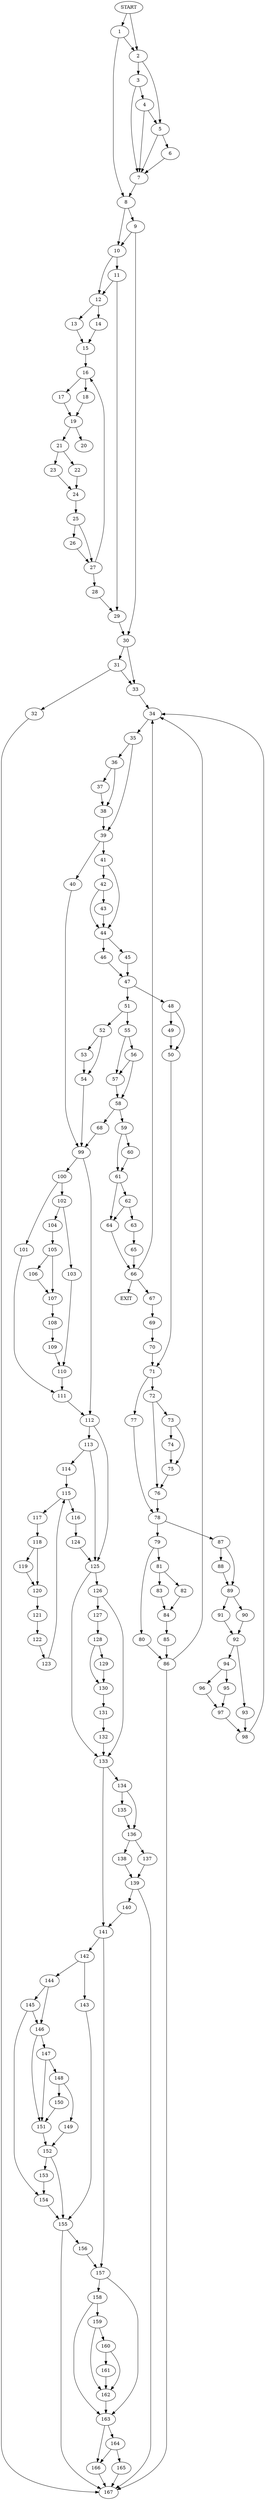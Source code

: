 digraph { 
0 [label="START"];
1;
2;
3;
4;
5;
6;
7;
8;
9;
10;
11;
12;
13;
14;
15;
16;
17;
18;
19;
20;
21;
22;
23;
24;
25;
26;
27;
28;
29;
30;
31;
32;
33;
34;
35;
36;
37;
38;
39;
40;
41;
42;
43;
44;
45;
46;
47;
48;
49;
50;
51;
52;
53;
54;
55;
56;
57;
58;
59;
60;
61;
62;
63;
64;
65;
66;
67;
68;
69;
70;
71;
72;
73;
74;
75;
76;
77;
78;
79;
80;
81;
82;
83;
84;
85;
86;
87;
88;
89;
90;
91;
92;
93;
94;
95;
96;
97;
98;
99;
100;
101;
102;
103;
104;
105;
106;
107;
108;
109;
110;
111;
112;
113;
114;
115;
116;
117;
118;
119;
120;
121;
122;
123;
124;
125;
126;
127;
128;
129;
130;
131;
132;
133;
134;
135;
136;
137;
138;
139;
140;
141;
142;
143;
144;
145;
146;
147;
148;
149;
150;
151;
152;
153;
154;
155;
156;
157;
158;
159;
160;
161;
162;
163;
164;
165;
166;
167;
168[label="EXIT"];
0 -> 2;
0 -> 1;
1 -> 2;
1 -> 8;
2 -> 5;
2 -> 3;
3 -> 7;
3 -> 4;
4 -> 5;
4 -> 7;
5 -> 6;
5 -> 7;
6 -> 7;
7 -> 8;
8 -> 10;
8 -> 9;
9 -> 10;
9 -> 30;
10 -> 12;
10 -> 11;
11 -> 12;
11 -> 29;
12 -> 13;
12 -> 14;
13 -> 15;
14 -> 15;
15 -> 16;
16 -> 17;
16 -> 18;
17 -> 19;
18 -> 19;
19 -> 20;
19 -> 21;
21 -> 22;
21 -> 23;
22 -> 24;
23 -> 24;
24 -> 25;
25 -> 27;
25 -> 26;
26 -> 27;
27 -> 16;
27 -> 28;
28 -> 29;
29 -> 30;
30 -> 31;
30 -> 33;
31 -> 32;
31 -> 33;
32 -> 167;
33 -> 34;
34 -> 35;
35 -> 36;
35 -> 39;
36 -> 37;
36 -> 38;
37 -> 38;
38 -> 39;
39 -> 40;
39 -> 41;
40 -> 99;
41 -> 42;
41 -> 44;
42 -> 43;
42 -> 44;
43 -> 44;
44 -> 45;
44 -> 46;
45 -> 47;
46 -> 47;
47 -> 48;
47 -> 51;
48 -> 49;
48 -> 50;
49 -> 50;
50 -> 71;
51 -> 52;
51 -> 55;
52 -> 53;
52 -> 54;
53 -> 54;
54 -> 99;
55 -> 56;
55 -> 57;
56 -> 57;
56 -> 58;
57 -> 58;
58 -> 59;
58 -> 68;
59 -> 61;
59 -> 60;
60 -> 61;
61 -> 62;
61 -> 64;
62 -> 64;
62 -> 63;
63 -> 65;
64 -> 66;
65 -> 66;
66 -> 168;
66 -> 67;
66:s2 -> 34;
67 -> 69;
68 -> 99;
69 -> 70;
70 -> 71;
71 -> 72;
71 -> 77;
72 -> 73;
72 -> 76;
73 -> 75;
73 -> 74;
74 -> 75;
75 -> 76;
76 -> 78;
77 -> 78;
78 -> 79;
78 -> 87;
79 -> 80;
79 -> 81;
80 -> 86;
81 -> 82;
81 -> 83;
82 -> 84;
83 -> 84;
84 -> 85;
85 -> 86;
86 -> 167;
86 -> 34;
87 -> 88;
87 -> 89;
88 -> 89;
89 -> 90;
89 -> 91;
90 -> 92;
91 -> 92;
92 -> 93;
92 -> 94;
93 -> 98;
94 -> 95;
94 -> 96;
95 -> 97;
96 -> 97;
97 -> 98;
98 -> 34;
99 -> 100;
99 -> 112;
100 -> 101;
100 -> 102;
101 -> 111;
102 -> 103;
102 -> 104;
103 -> 110;
104 -> 105;
105 -> 106;
105 -> 107;
106 -> 107;
107 -> 108;
108 -> 109;
109 -> 110;
110 -> 111;
111 -> 112;
112 -> 113;
112 -> 125;
113 -> 114;
113 -> 125;
114 -> 115;
115 -> 117;
115 -> 116;
116 -> 124;
117 -> 118;
118 -> 119;
118 -> 120;
119 -> 120;
120 -> 121;
121 -> 122;
122 -> 123;
123 -> 115;
124 -> 125;
125 -> 126;
125 -> 133;
126 -> 127;
126 -> 133;
127 -> 128;
128 -> 129;
128 -> 130;
129 -> 130;
130 -> 131;
131 -> 132;
132 -> 133;
133 -> 134;
133 -> 141;
134 -> 135;
134 -> 136;
135 -> 136;
136 -> 137;
136 -> 138;
137 -> 139;
138 -> 139;
139 -> 167;
139 -> 140;
140 -> 141;
141 -> 142;
141 -> 157;
142 -> 143;
142 -> 144;
143 -> 155;
144 -> 146;
144 -> 145;
145 -> 146;
145 -> 154;
146 -> 147;
146 -> 151;
147 -> 148;
147 -> 151;
148 -> 149;
148 -> 150;
149 -> 152;
150 -> 151;
151 -> 152;
152 -> 155;
152 -> 153;
153 -> 154;
154 -> 155;
155 -> 167;
155 -> 156;
156 -> 157;
157 -> 158;
157 -> 163;
158 -> 159;
158 -> 163;
159 -> 160;
159 -> 162;
160 -> 161;
160 -> 162;
161 -> 162;
162 -> 163;
163 -> 164;
163 -> 166;
164 -> 165;
164 -> 166;
165 -> 167;
166 -> 167;
}